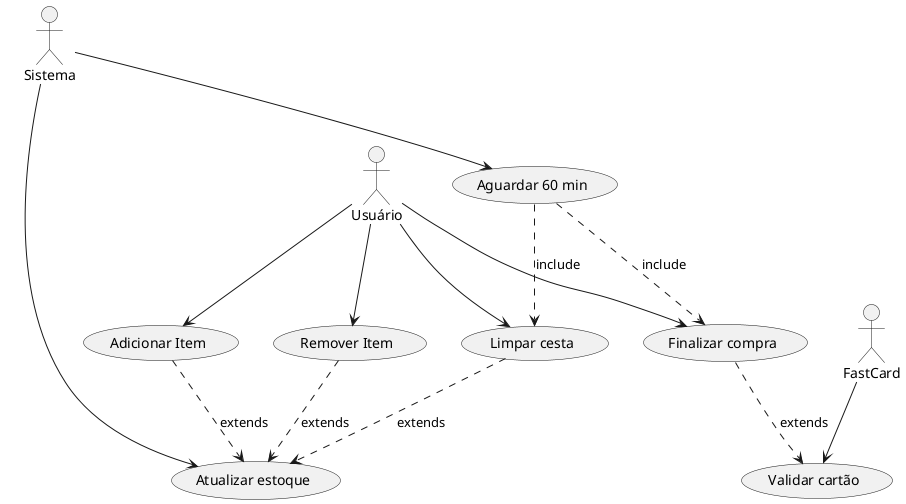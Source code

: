 @startuml
:Usuário: as User

(Adicionar Item) as ADD
(Remover Item) as REMOVE
(Limpar cesta) as CLEAN
(Finalizar compra) as END
User --> ADD
User --> REMOVE
User --> CLEAN
User --> END

:Sistema: as System
(Atualizar estoque) as UPDATE
(Aguardar 60 min) AS AWAIT
System --> AWAIT
System --> UPDATE
ADD ..> UPDATE: extends
REMOVE ..> UPDATE: extends
CLEAN ..> UPDATE: extends
AWAIT ..> CLEAN: include
AWAIT ..> END: include
:FastCard:
(Validar cartão)as VALIDATE
FastCard --> VALIDATE
END ..> VALIDATE: extends
@enduml